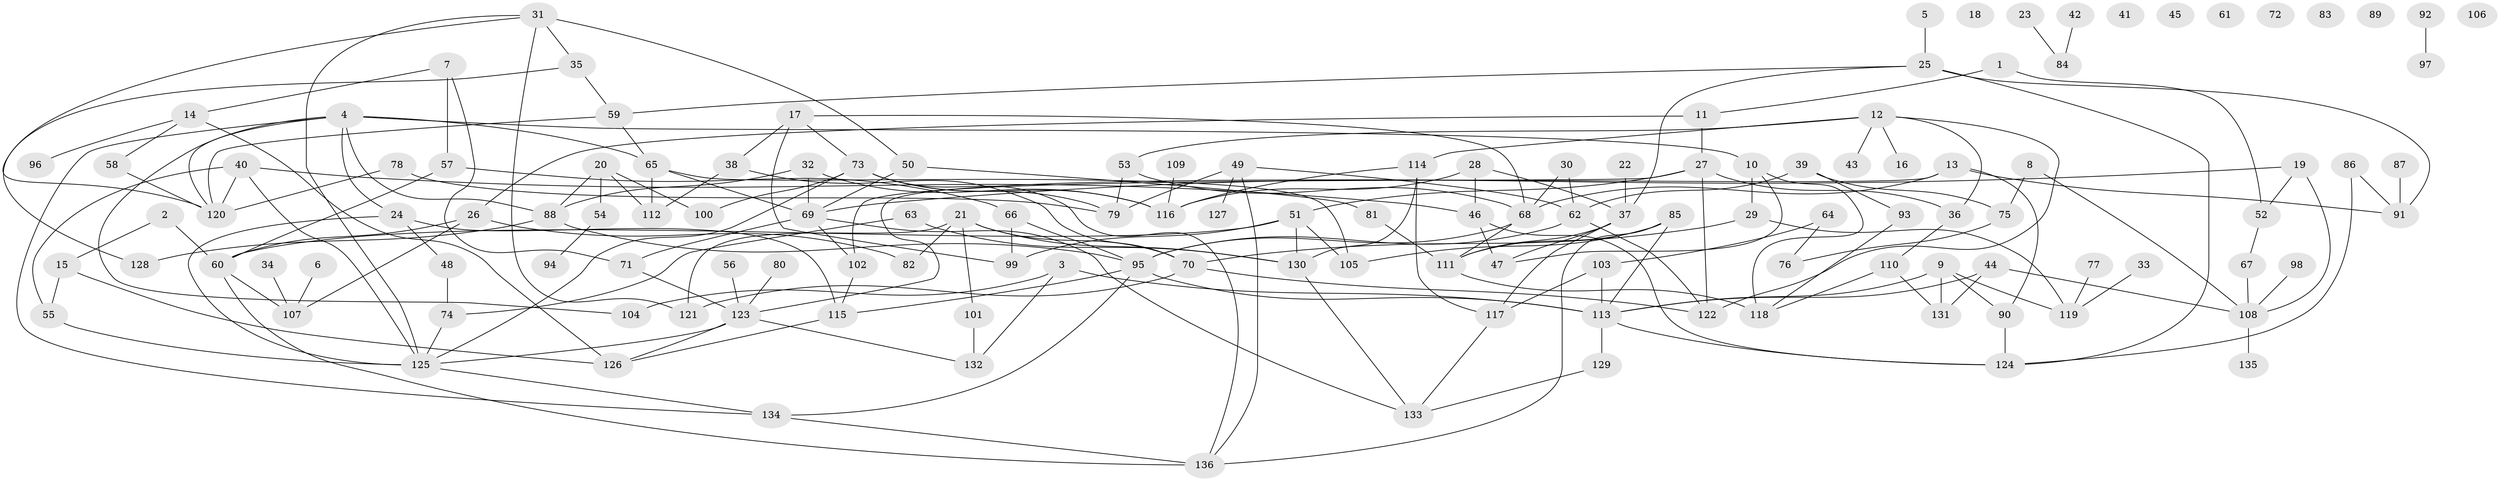 // coarse degree distribution, {2: 0.14893617021276595, 3: 0.1595744680851064, 9: 0.0425531914893617, 1: 0.1595744680851064, 6: 0.10638297872340426, 5: 0.07446808510638298, 4: 0.1276595744680851, 8: 0.0425531914893617, 0: 0.09574468085106383, 7: 0.031914893617021274, 10: 0.010638297872340425}
// Generated by graph-tools (version 1.1) at 2025/41/03/06/25 10:41:23]
// undirected, 136 vertices, 210 edges
graph export_dot {
graph [start="1"]
  node [color=gray90,style=filled];
  1;
  2;
  3;
  4;
  5;
  6;
  7;
  8;
  9;
  10;
  11;
  12;
  13;
  14;
  15;
  16;
  17;
  18;
  19;
  20;
  21;
  22;
  23;
  24;
  25;
  26;
  27;
  28;
  29;
  30;
  31;
  32;
  33;
  34;
  35;
  36;
  37;
  38;
  39;
  40;
  41;
  42;
  43;
  44;
  45;
  46;
  47;
  48;
  49;
  50;
  51;
  52;
  53;
  54;
  55;
  56;
  57;
  58;
  59;
  60;
  61;
  62;
  63;
  64;
  65;
  66;
  67;
  68;
  69;
  70;
  71;
  72;
  73;
  74;
  75;
  76;
  77;
  78;
  79;
  80;
  81;
  82;
  83;
  84;
  85;
  86;
  87;
  88;
  89;
  90;
  91;
  92;
  93;
  94;
  95;
  96;
  97;
  98;
  99;
  100;
  101;
  102;
  103;
  104;
  105;
  106;
  107;
  108;
  109;
  110;
  111;
  112;
  113;
  114;
  115;
  116;
  117;
  118;
  119;
  120;
  121;
  122;
  123;
  124;
  125;
  126;
  127;
  128;
  129;
  130;
  131;
  132;
  133;
  134;
  135;
  136;
  1 -- 11;
  1 -- 52;
  2 -- 15;
  2 -- 60;
  3 -- 104;
  3 -- 113;
  3 -- 132;
  4 -- 10;
  4 -- 24;
  4 -- 65;
  4 -- 88;
  4 -- 104;
  4 -- 120;
  4 -- 134;
  5 -- 25;
  6 -- 107;
  7 -- 14;
  7 -- 57;
  7 -- 71;
  8 -- 75;
  8 -- 108;
  9 -- 90;
  9 -- 113;
  9 -- 119;
  9 -- 131;
  10 -- 29;
  10 -- 47;
  10 -- 118;
  11 -- 26;
  11 -- 27;
  12 -- 16;
  12 -- 36;
  12 -- 43;
  12 -- 53;
  12 -- 114;
  12 -- 122;
  13 -- 68;
  13 -- 90;
  13 -- 91;
  13 -- 123;
  14 -- 58;
  14 -- 96;
  14 -- 126;
  15 -- 55;
  15 -- 126;
  17 -- 38;
  17 -- 68;
  17 -- 73;
  17 -- 99;
  19 -- 52;
  19 -- 69;
  19 -- 108;
  20 -- 54;
  20 -- 88;
  20 -- 100;
  20 -- 112;
  21 -- 70;
  21 -- 82;
  21 -- 101;
  21 -- 121;
  21 -- 130;
  22 -- 37;
  23 -- 84;
  24 -- 48;
  24 -- 115;
  24 -- 125;
  25 -- 37;
  25 -- 59;
  25 -- 91;
  25 -- 124;
  26 -- 60;
  26 -- 82;
  26 -- 107;
  27 -- 36;
  27 -- 51;
  27 -- 102;
  27 -- 122;
  28 -- 37;
  28 -- 46;
  28 -- 116;
  29 -- 70;
  29 -- 119;
  30 -- 62;
  30 -- 68;
  31 -- 35;
  31 -- 50;
  31 -- 120;
  31 -- 121;
  31 -- 125;
  32 -- 69;
  32 -- 88;
  32 -- 116;
  33 -- 119;
  34 -- 107;
  35 -- 59;
  35 -- 128;
  36 -- 110;
  37 -- 47;
  37 -- 111;
  37 -- 117;
  38 -- 70;
  38 -- 112;
  39 -- 62;
  39 -- 75;
  39 -- 93;
  40 -- 46;
  40 -- 55;
  40 -- 120;
  40 -- 125;
  42 -- 84;
  44 -- 108;
  44 -- 113;
  44 -- 131;
  46 -- 47;
  46 -- 124;
  48 -- 74;
  49 -- 62;
  49 -- 79;
  49 -- 127;
  49 -- 136;
  50 -- 69;
  50 -- 81;
  51 -- 60;
  51 -- 99;
  51 -- 105;
  51 -- 130;
  52 -- 67;
  53 -- 68;
  53 -- 79;
  54 -- 94;
  55 -- 125;
  56 -- 123;
  57 -- 60;
  57 -- 66;
  58 -- 120;
  59 -- 65;
  59 -- 120;
  60 -- 107;
  60 -- 136;
  62 -- 95;
  62 -- 122;
  63 -- 74;
  63 -- 130;
  64 -- 76;
  64 -- 103;
  65 -- 69;
  65 -- 105;
  65 -- 112;
  66 -- 95;
  66 -- 99;
  67 -- 108;
  68 -- 95;
  68 -- 111;
  69 -- 71;
  69 -- 102;
  69 -- 133;
  70 -- 121;
  70 -- 122;
  71 -- 123;
  73 -- 79;
  73 -- 100;
  73 -- 116;
  73 -- 125;
  73 -- 136;
  74 -- 125;
  75 -- 76;
  77 -- 119;
  78 -- 79;
  78 -- 120;
  80 -- 123;
  81 -- 111;
  85 -- 105;
  85 -- 111;
  85 -- 113;
  85 -- 136;
  86 -- 91;
  86 -- 124;
  87 -- 91;
  88 -- 95;
  88 -- 128;
  90 -- 124;
  92 -- 97;
  93 -- 118;
  95 -- 113;
  95 -- 115;
  95 -- 134;
  98 -- 108;
  101 -- 132;
  102 -- 115;
  103 -- 113;
  103 -- 117;
  108 -- 135;
  109 -- 116;
  110 -- 118;
  110 -- 131;
  111 -- 118;
  113 -- 124;
  113 -- 129;
  114 -- 116;
  114 -- 117;
  114 -- 130;
  115 -- 126;
  117 -- 133;
  123 -- 125;
  123 -- 126;
  123 -- 132;
  125 -- 134;
  129 -- 133;
  130 -- 133;
  134 -- 136;
}
